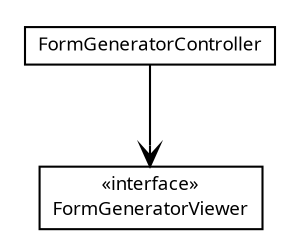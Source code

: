 #!/usr/local/bin/dot
#
# Class diagram 
# Generated by UMLGraph version R5_6 (http://www.umlgraph.org/)
#

digraph G {
	edge [fontname="Trebuchet MS",fontsize=10,labelfontname="Trebuchet MS",labelfontsize=10];
	node [fontname="Trebuchet MS",fontsize=10,shape=plaintext];
	nodesep=0.25;
	ranksep=0.5;
	// se.cambio.cds.formgen.controller.FormGeneratorViewer
	c54003 [label=<<table title="se.cambio.cds.formgen.controller.FormGeneratorViewer" border="0" cellborder="1" cellspacing="0" cellpadding="2" port="p" href="./FormGeneratorViewer.html">
		<tr><td><table border="0" cellspacing="0" cellpadding="1">
<tr><td align="center" balign="center"> &#171;interface&#187; </td></tr>
<tr><td align="center" balign="center"><font face="Trebuchet MS"> FormGeneratorViewer </font></td></tr>
		</table></td></tr>
		</table>>, URL="./FormGeneratorViewer.html", fontname="Trebuchet MS", fontcolor="black", fontsize=9.0];
	// se.cambio.cds.formgen.controller.FormGeneratorController
	c54004 [label=<<table title="se.cambio.cds.formgen.controller.FormGeneratorController" border="0" cellborder="1" cellspacing="0" cellpadding="2" port="p" href="./FormGeneratorController.html">
		<tr><td><table border="0" cellspacing="0" cellpadding="1">
<tr><td align="center" balign="center"><font face="Trebuchet MS"> FormGeneratorController </font></td></tr>
		</table></td></tr>
		</table>>, URL="./FormGeneratorController.html", fontname="Trebuchet MS", fontcolor="black", fontsize=9.0];
	// se.cambio.cds.formgen.controller.FormGeneratorController NAVASSOC se.cambio.cds.formgen.controller.FormGeneratorViewer
	c54004:p -> c54003:p [taillabel="", label="", headlabel="", fontname="Trebuchet MS", fontcolor="black", fontsize=10.0, color="black", arrowhead=open];
}

